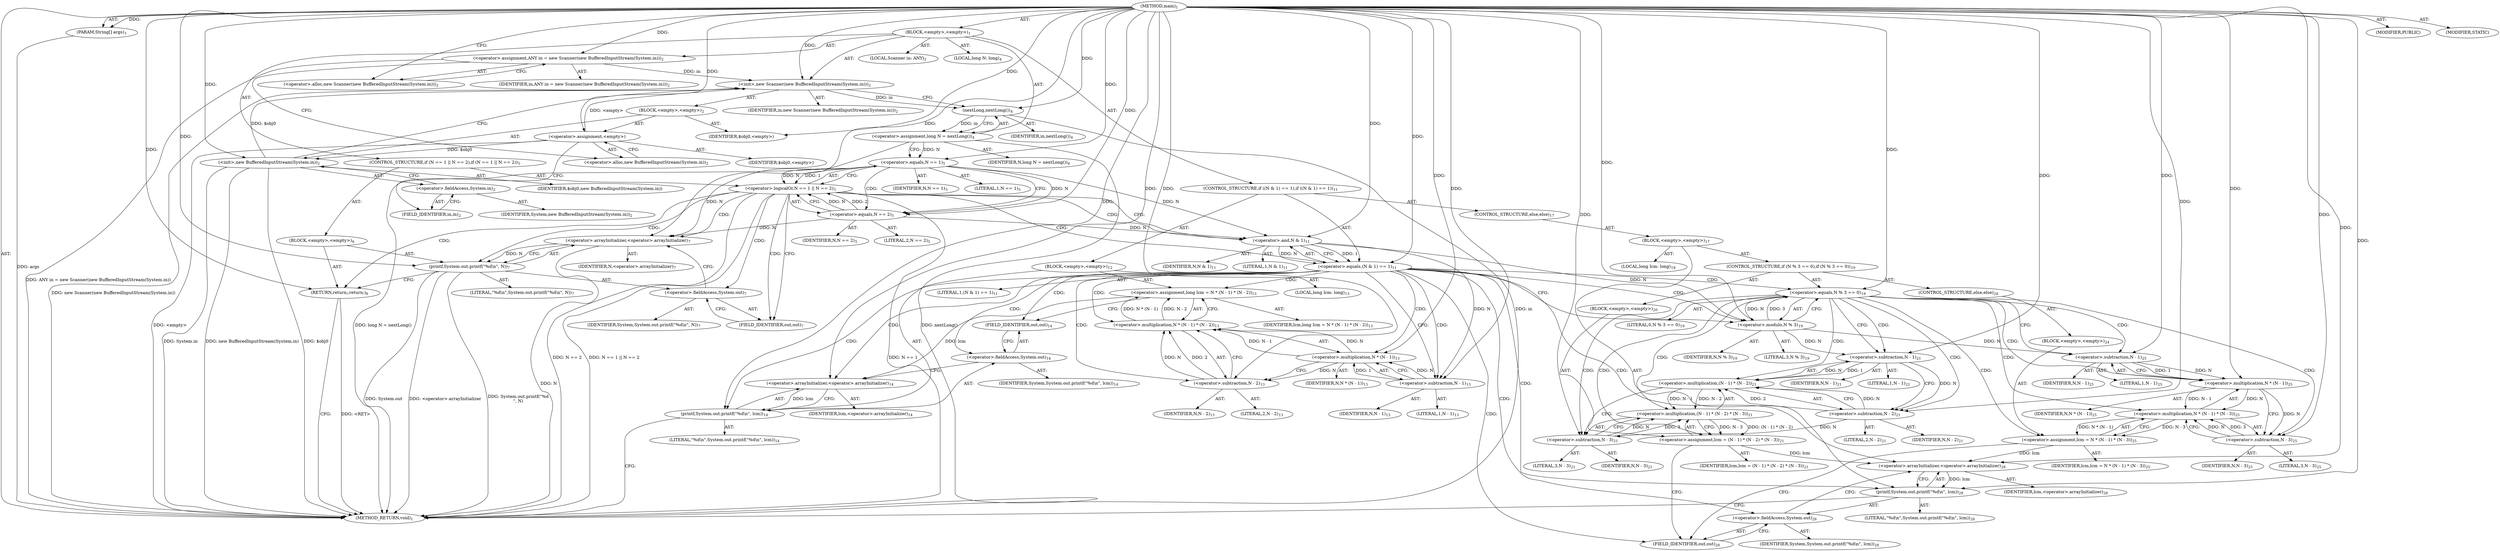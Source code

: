 digraph "main" {  
"19" [label = <(METHOD,main)<SUB>1</SUB>> ]
"20" [label = <(PARAM,String[] args)<SUB>1</SUB>> ]
"21" [label = <(BLOCK,&lt;empty&gt;,&lt;empty&gt;)<SUB>1</SUB>> ]
"4" [label = <(LOCAL,Scanner in: ANY)<SUB>2</SUB>> ]
"22" [label = <(&lt;operator&gt;.assignment,ANY in = new Scanner(new BufferedInputStream(System.in)))<SUB>2</SUB>> ]
"23" [label = <(IDENTIFIER,in,ANY in = new Scanner(new BufferedInputStream(System.in)))<SUB>2</SUB>> ]
"24" [label = <(&lt;operator&gt;.alloc,new Scanner(new BufferedInputStream(System.in)))<SUB>2</SUB>> ]
"25" [label = <(&lt;init&gt;,new Scanner(new BufferedInputStream(System.in)))<SUB>2</SUB>> ]
"3" [label = <(IDENTIFIER,in,new Scanner(new BufferedInputStream(System.in)))<SUB>2</SUB>> ]
"26" [label = <(BLOCK,&lt;empty&gt;,&lt;empty&gt;)<SUB>2</SUB>> ]
"27" [label = <(&lt;operator&gt;.assignment,&lt;empty&gt;)> ]
"28" [label = <(IDENTIFIER,$obj0,&lt;empty&gt;)> ]
"29" [label = <(&lt;operator&gt;.alloc,new BufferedInputStream(System.in))<SUB>2</SUB>> ]
"30" [label = <(&lt;init&gt;,new BufferedInputStream(System.in))<SUB>2</SUB>> ]
"31" [label = <(IDENTIFIER,$obj0,new BufferedInputStream(System.in))> ]
"32" [label = <(&lt;operator&gt;.fieldAccess,System.in)<SUB>2</SUB>> ]
"33" [label = <(IDENTIFIER,System,new BufferedInputStream(System.in))<SUB>2</SUB>> ]
"34" [label = <(FIELD_IDENTIFIER,in,in)<SUB>2</SUB>> ]
"35" [label = <(IDENTIFIER,$obj0,&lt;empty&gt;)> ]
"36" [label = <(LOCAL,long N: long)<SUB>4</SUB>> ]
"37" [label = <(&lt;operator&gt;.assignment,long N = nextLong())<SUB>4</SUB>> ]
"38" [label = <(IDENTIFIER,N,long N = nextLong())<SUB>4</SUB>> ]
"39" [label = <(nextLong,nextLong())<SUB>4</SUB>> ]
"40" [label = <(IDENTIFIER,in,nextLong())<SUB>4</SUB>> ]
"41" [label = <(CONTROL_STRUCTURE,if (N == 1 || N == 2),if (N == 1 || N == 2))<SUB>5</SUB>> ]
"42" [label = <(&lt;operator&gt;.logicalOr,N == 1 || N == 2)<SUB>5</SUB>> ]
"43" [label = <(&lt;operator&gt;.equals,N == 1)<SUB>5</SUB>> ]
"44" [label = <(IDENTIFIER,N,N == 1)<SUB>5</SUB>> ]
"45" [label = <(LITERAL,1,N == 1)<SUB>5</SUB>> ]
"46" [label = <(&lt;operator&gt;.equals,N == 2)<SUB>5</SUB>> ]
"47" [label = <(IDENTIFIER,N,N == 2)<SUB>5</SUB>> ]
"48" [label = <(LITERAL,2,N == 2)<SUB>5</SUB>> ]
"49" [label = <(BLOCK,&lt;empty&gt;,&lt;empty&gt;)<SUB>6</SUB>> ]
"50" [label = <(printf,System.out.printf(&quot;%d\n&quot;, N))<SUB>7</SUB>> ]
"51" [label = <(&lt;operator&gt;.fieldAccess,System.out)<SUB>7</SUB>> ]
"52" [label = <(IDENTIFIER,System,System.out.printf(&quot;%d\n&quot;, N))<SUB>7</SUB>> ]
"53" [label = <(FIELD_IDENTIFIER,out,out)<SUB>7</SUB>> ]
"54" [label = <(LITERAL,&quot;%d\n&quot;,System.out.printf(&quot;%d\n&quot;, N))<SUB>7</SUB>> ]
"55" [label = <(&lt;operator&gt;.arrayInitializer,&lt;operator&gt;.arrayInitializer)<SUB>7</SUB>> ]
"56" [label = <(IDENTIFIER,N,&lt;operator&gt;.arrayInitializer)<SUB>7</SUB>> ]
"57" [label = <(RETURN,return;,return;)<SUB>8</SUB>> ]
"58" [label = <(CONTROL_STRUCTURE,if ((N &amp; 1) == 1),if ((N &amp; 1) == 1))<SUB>11</SUB>> ]
"59" [label = <(&lt;operator&gt;.equals,(N &amp; 1) == 1)<SUB>11</SUB>> ]
"60" [label = <(&lt;operator&gt;.and,N &amp; 1)<SUB>11</SUB>> ]
"61" [label = <(IDENTIFIER,N,N &amp; 1)<SUB>11</SUB>> ]
"62" [label = <(LITERAL,1,N &amp; 1)<SUB>11</SUB>> ]
"63" [label = <(LITERAL,1,(N &amp; 1) == 1)<SUB>11</SUB>> ]
"64" [label = <(BLOCK,&lt;empty&gt;,&lt;empty&gt;)<SUB>12</SUB>> ]
"65" [label = <(LOCAL,long lcm: long)<SUB>13</SUB>> ]
"66" [label = <(&lt;operator&gt;.assignment,long lcm = N * (N - 1) * (N - 2))<SUB>13</SUB>> ]
"67" [label = <(IDENTIFIER,lcm,long lcm = N * (N - 1) * (N - 2))<SUB>13</SUB>> ]
"68" [label = <(&lt;operator&gt;.multiplication,N * (N - 1) * (N - 2))<SUB>13</SUB>> ]
"69" [label = <(&lt;operator&gt;.multiplication,N * (N - 1))<SUB>13</SUB>> ]
"70" [label = <(IDENTIFIER,N,N * (N - 1))<SUB>13</SUB>> ]
"71" [label = <(&lt;operator&gt;.subtraction,N - 1)<SUB>13</SUB>> ]
"72" [label = <(IDENTIFIER,N,N - 1)<SUB>13</SUB>> ]
"73" [label = <(LITERAL,1,N - 1)<SUB>13</SUB>> ]
"74" [label = <(&lt;operator&gt;.subtraction,N - 2)<SUB>13</SUB>> ]
"75" [label = <(IDENTIFIER,N,N - 2)<SUB>13</SUB>> ]
"76" [label = <(LITERAL,2,N - 2)<SUB>13</SUB>> ]
"77" [label = <(printf,System.out.printf(&quot;%d\n&quot;, lcm))<SUB>14</SUB>> ]
"78" [label = <(&lt;operator&gt;.fieldAccess,System.out)<SUB>14</SUB>> ]
"79" [label = <(IDENTIFIER,System,System.out.printf(&quot;%d\n&quot;, lcm))<SUB>14</SUB>> ]
"80" [label = <(FIELD_IDENTIFIER,out,out)<SUB>14</SUB>> ]
"81" [label = <(LITERAL,&quot;%d\n&quot;,System.out.printf(&quot;%d\n&quot;, lcm))<SUB>14</SUB>> ]
"82" [label = <(&lt;operator&gt;.arrayInitializer,&lt;operator&gt;.arrayInitializer)<SUB>14</SUB>> ]
"83" [label = <(IDENTIFIER,lcm,&lt;operator&gt;.arrayInitializer)<SUB>14</SUB>> ]
"84" [label = <(CONTROL_STRUCTURE,else,else)<SUB>17</SUB>> ]
"85" [label = <(BLOCK,&lt;empty&gt;,&lt;empty&gt;)<SUB>17</SUB>> ]
"86" [label = <(LOCAL,long lcm: long)<SUB>18</SUB>> ]
"87" [label = <(CONTROL_STRUCTURE,if (N % 3 == 0),if (N % 3 == 0))<SUB>19</SUB>> ]
"88" [label = <(&lt;operator&gt;.equals,N % 3 == 0)<SUB>19</SUB>> ]
"89" [label = <(&lt;operator&gt;.modulo,N % 3)<SUB>19</SUB>> ]
"90" [label = <(IDENTIFIER,N,N % 3)<SUB>19</SUB>> ]
"91" [label = <(LITERAL,3,N % 3)<SUB>19</SUB>> ]
"92" [label = <(LITERAL,0,N % 3 == 0)<SUB>19</SUB>> ]
"93" [label = <(BLOCK,&lt;empty&gt;,&lt;empty&gt;)<SUB>20</SUB>> ]
"94" [label = <(&lt;operator&gt;.assignment,lcm = (N - 1) * (N - 2) * (N - 3))<SUB>21</SUB>> ]
"95" [label = <(IDENTIFIER,lcm,lcm = (N - 1) * (N - 2) * (N - 3))<SUB>21</SUB>> ]
"96" [label = <(&lt;operator&gt;.multiplication,(N - 1) * (N - 2) * (N - 3))<SUB>21</SUB>> ]
"97" [label = <(&lt;operator&gt;.multiplication,(N - 1) * (N - 2))<SUB>21</SUB>> ]
"98" [label = <(&lt;operator&gt;.subtraction,N - 1)<SUB>21</SUB>> ]
"99" [label = <(IDENTIFIER,N,N - 1)<SUB>21</SUB>> ]
"100" [label = <(LITERAL,1,N - 1)<SUB>21</SUB>> ]
"101" [label = <(&lt;operator&gt;.subtraction,N - 2)<SUB>21</SUB>> ]
"102" [label = <(IDENTIFIER,N,N - 2)<SUB>21</SUB>> ]
"103" [label = <(LITERAL,2,N - 2)<SUB>21</SUB>> ]
"104" [label = <(&lt;operator&gt;.subtraction,N - 3)<SUB>21</SUB>> ]
"105" [label = <(IDENTIFIER,N,N - 3)<SUB>21</SUB>> ]
"106" [label = <(LITERAL,3,N - 3)<SUB>21</SUB>> ]
"107" [label = <(CONTROL_STRUCTURE,else,else)<SUB>24</SUB>> ]
"108" [label = <(BLOCK,&lt;empty&gt;,&lt;empty&gt;)<SUB>24</SUB>> ]
"109" [label = <(&lt;operator&gt;.assignment,lcm = N * (N - 1) * (N - 3))<SUB>25</SUB>> ]
"110" [label = <(IDENTIFIER,lcm,lcm = N * (N - 1) * (N - 3))<SUB>25</SUB>> ]
"111" [label = <(&lt;operator&gt;.multiplication,N * (N - 1) * (N - 3))<SUB>25</SUB>> ]
"112" [label = <(&lt;operator&gt;.multiplication,N * (N - 1))<SUB>25</SUB>> ]
"113" [label = <(IDENTIFIER,N,N * (N - 1))<SUB>25</SUB>> ]
"114" [label = <(&lt;operator&gt;.subtraction,N - 1)<SUB>25</SUB>> ]
"115" [label = <(IDENTIFIER,N,N - 1)<SUB>25</SUB>> ]
"116" [label = <(LITERAL,1,N - 1)<SUB>25</SUB>> ]
"117" [label = <(&lt;operator&gt;.subtraction,N - 3)<SUB>25</SUB>> ]
"118" [label = <(IDENTIFIER,N,N - 3)<SUB>25</SUB>> ]
"119" [label = <(LITERAL,3,N - 3)<SUB>25</SUB>> ]
"120" [label = <(printf,System.out.printf(&quot;%d\n&quot;, lcm))<SUB>28</SUB>> ]
"121" [label = <(&lt;operator&gt;.fieldAccess,System.out)<SUB>28</SUB>> ]
"122" [label = <(IDENTIFIER,System,System.out.printf(&quot;%d\n&quot;, lcm))<SUB>28</SUB>> ]
"123" [label = <(FIELD_IDENTIFIER,out,out)<SUB>28</SUB>> ]
"124" [label = <(LITERAL,&quot;%d\n&quot;,System.out.printf(&quot;%d\n&quot;, lcm))<SUB>28</SUB>> ]
"125" [label = <(&lt;operator&gt;.arrayInitializer,&lt;operator&gt;.arrayInitializer)<SUB>28</SUB>> ]
"126" [label = <(IDENTIFIER,lcm,&lt;operator&gt;.arrayInitializer)<SUB>28</SUB>> ]
"127" [label = <(MODIFIER,PUBLIC)> ]
"128" [label = <(MODIFIER,STATIC)> ]
"129" [label = <(METHOD_RETURN,void)<SUB>1</SUB>> ]
  "19" -> "20"  [ label = "AST: "] 
  "19" -> "21"  [ label = "AST: "] 
  "19" -> "127"  [ label = "AST: "] 
  "19" -> "128"  [ label = "AST: "] 
  "19" -> "129"  [ label = "AST: "] 
  "21" -> "4"  [ label = "AST: "] 
  "21" -> "22"  [ label = "AST: "] 
  "21" -> "25"  [ label = "AST: "] 
  "21" -> "36"  [ label = "AST: "] 
  "21" -> "37"  [ label = "AST: "] 
  "21" -> "41"  [ label = "AST: "] 
  "21" -> "58"  [ label = "AST: "] 
  "22" -> "23"  [ label = "AST: "] 
  "22" -> "24"  [ label = "AST: "] 
  "25" -> "3"  [ label = "AST: "] 
  "25" -> "26"  [ label = "AST: "] 
  "26" -> "27"  [ label = "AST: "] 
  "26" -> "30"  [ label = "AST: "] 
  "26" -> "35"  [ label = "AST: "] 
  "27" -> "28"  [ label = "AST: "] 
  "27" -> "29"  [ label = "AST: "] 
  "30" -> "31"  [ label = "AST: "] 
  "30" -> "32"  [ label = "AST: "] 
  "32" -> "33"  [ label = "AST: "] 
  "32" -> "34"  [ label = "AST: "] 
  "37" -> "38"  [ label = "AST: "] 
  "37" -> "39"  [ label = "AST: "] 
  "39" -> "40"  [ label = "AST: "] 
  "41" -> "42"  [ label = "AST: "] 
  "41" -> "49"  [ label = "AST: "] 
  "42" -> "43"  [ label = "AST: "] 
  "42" -> "46"  [ label = "AST: "] 
  "43" -> "44"  [ label = "AST: "] 
  "43" -> "45"  [ label = "AST: "] 
  "46" -> "47"  [ label = "AST: "] 
  "46" -> "48"  [ label = "AST: "] 
  "49" -> "50"  [ label = "AST: "] 
  "49" -> "57"  [ label = "AST: "] 
  "50" -> "51"  [ label = "AST: "] 
  "50" -> "54"  [ label = "AST: "] 
  "50" -> "55"  [ label = "AST: "] 
  "51" -> "52"  [ label = "AST: "] 
  "51" -> "53"  [ label = "AST: "] 
  "55" -> "56"  [ label = "AST: "] 
  "58" -> "59"  [ label = "AST: "] 
  "58" -> "64"  [ label = "AST: "] 
  "58" -> "84"  [ label = "AST: "] 
  "59" -> "60"  [ label = "AST: "] 
  "59" -> "63"  [ label = "AST: "] 
  "60" -> "61"  [ label = "AST: "] 
  "60" -> "62"  [ label = "AST: "] 
  "64" -> "65"  [ label = "AST: "] 
  "64" -> "66"  [ label = "AST: "] 
  "64" -> "77"  [ label = "AST: "] 
  "66" -> "67"  [ label = "AST: "] 
  "66" -> "68"  [ label = "AST: "] 
  "68" -> "69"  [ label = "AST: "] 
  "68" -> "74"  [ label = "AST: "] 
  "69" -> "70"  [ label = "AST: "] 
  "69" -> "71"  [ label = "AST: "] 
  "71" -> "72"  [ label = "AST: "] 
  "71" -> "73"  [ label = "AST: "] 
  "74" -> "75"  [ label = "AST: "] 
  "74" -> "76"  [ label = "AST: "] 
  "77" -> "78"  [ label = "AST: "] 
  "77" -> "81"  [ label = "AST: "] 
  "77" -> "82"  [ label = "AST: "] 
  "78" -> "79"  [ label = "AST: "] 
  "78" -> "80"  [ label = "AST: "] 
  "82" -> "83"  [ label = "AST: "] 
  "84" -> "85"  [ label = "AST: "] 
  "85" -> "86"  [ label = "AST: "] 
  "85" -> "87"  [ label = "AST: "] 
  "85" -> "120"  [ label = "AST: "] 
  "87" -> "88"  [ label = "AST: "] 
  "87" -> "93"  [ label = "AST: "] 
  "87" -> "107"  [ label = "AST: "] 
  "88" -> "89"  [ label = "AST: "] 
  "88" -> "92"  [ label = "AST: "] 
  "89" -> "90"  [ label = "AST: "] 
  "89" -> "91"  [ label = "AST: "] 
  "93" -> "94"  [ label = "AST: "] 
  "94" -> "95"  [ label = "AST: "] 
  "94" -> "96"  [ label = "AST: "] 
  "96" -> "97"  [ label = "AST: "] 
  "96" -> "104"  [ label = "AST: "] 
  "97" -> "98"  [ label = "AST: "] 
  "97" -> "101"  [ label = "AST: "] 
  "98" -> "99"  [ label = "AST: "] 
  "98" -> "100"  [ label = "AST: "] 
  "101" -> "102"  [ label = "AST: "] 
  "101" -> "103"  [ label = "AST: "] 
  "104" -> "105"  [ label = "AST: "] 
  "104" -> "106"  [ label = "AST: "] 
  "107" -> "108"  [ label = "AST: "] 
  "108" -> "109"  [ label = "AST: "] 
  "109" -> "110"  [ label = "AST: "] 
  "109" -> "111"  [ label = "AST: "] 
  "111" -> "112"  [ label = "AST: "] 
  "111" -> "117"  [ label = "AST: "] 
  "112" -> "113"  [ label = "AST: "] 
  "112" -> "114"  [ label = "AST: "] 
  "114" -> "115"  [ label = "AST: "] 
  "114" -> "116"  [ label = "AST: "] 
  "117" -> "118"  [ label = "AST: "] 
  "117" -> "119"  [ label = "AST: "] 
  "120" -> "121"  [ label = "AST: "] 
  "120" -> "124"  [ label = "AST: "] 
  "120" -> "125"  [ label = "AST: "] 
  "121" -> "122"  [ label = "AST: "] 
  "121" -> "123"  [ label = "AST: "] 
  "125" -> "126"  [ label = "AST: "] 
  "22" -> "29"  [ label = "CFG: "] 
  "25" -> "39"  [ label = "CFG: "] 
  "37" -> "43"  [ label = "CFG: "] 
  "24" -> "22"  [ label = "CFG: "] 
  "39" -> "37"  [ label = "CFG: "] 
  "42" -> "53"  [ label = "CFG: "] 
  "42" -> "60"  [ label = "CFG: "] 
  "59" -> "71"  [ label = "CFG: "] 
  "59" -> "89"  [ label = "CFG: "] 
  "27" -> "34"  [ label = "CFG: "] 
  "30" -> "25"  [ label = "CFG: "] 
  "43" -> "42"  [ label = "CFG: "] 
  "43" -> "46"  [ label = "CFG: "] 
  "46" -> "42"  [ label = "CFG: "] 
  "50" -> "57"  [ label = "CFG: "] 
  "57" -> "129"  [ label = "CFG: "] 
  "60" -> "59"  [ label = "CFG: "] 
  "66" -> "80"  [ label = "CFG: "] 
  "77" -> "129"  [ label = "CFG: "] 
  "29" -> "27"  [ label = "CFG: "] 
  "32" -> "30"  [ label = "CFG: "] 
  "51" -> "55"  [ label = "CFG: "] 
  "55" -> "50"  [ label = "CFG: "] 
  "68" -> "66"  [ label = "CFG: "] 
  "78" -> "82"  [ label = "CFG: "] 
  "82" -> "77"  [ label = "CFG: "] 
  "120" -> "129"  [ label = "CFG: "] 
  "34" -> "32"  [ label = "CFG: "] 
  "53" -> "51"  [ label = "CFG: "] 
  "69" -> "74"  [ label = "CFG: "] 
  "74" -> "68"  [ label = "CFG: "] 
  "80" -> "78"  [ label = "CFG: "] 
  "88" -> "98"  [ label = "CFG: "] 
  "88" -> "114"  [ label = "CFG: "] 
  "121" -> "125"  [ label = "CFG: "] 
  "125" -> "120"  [ label = "CFG: "] 
  "71" -> "69"  [ label = "CFG: "] 
  "89" -> "88"  [ label = "CFG: "] 
  "94" -> "123"  [ label = "CFG: "] 
  "123" -> "121"  [ label = "CFG: "] 
  "96" -> "94"  [ label = "CFG: "] 
  "109" -> "123"  [ label = "CFG: "] 
  "97" -> "104"  [ label = "CFG: "] 
  "104" -> "96"  [ label = "CFG: "] 
  "111" -> "109"  [ label = "CFG: "] 
  "98" -> "101"  [ label = "CFG: "] 
  "101" -> "97"  [ label = "CFG: "] 
  "112" -> "117"  [ label = "CFG: "] 
  "117" -> "111"  [ label = "CFG: "] 
  "114" -> "112"  [ label = "CFG: "] 
  "19" -> "24"  [ label = "CFG: "] 
  "57" -> "129"  [ label = "DDG: &lt;RET&gt;"] 
  "20" -> "129"  [ label = "DDG: args"] 
  "22" -> "129"  [ label = "DDG: ANY in = new Scanner(new BufferedInputStream(System.in))"] 
  "27" -> "129"  [ label = "DDG: &lt;empty&gt;"] 
  "30" -> "129"  [ label = "DDG: $obj0"] 
  "30" -> "129"  [ label = "DDG: System.in"] 
  "30" -> "129"  [ label = "DDG: new BufferedInputStream(System.in)"] 
  "25" -> "129"  [ label = "DDG: new Scanner(new BufferedInputStream(System.in))"] 
  "39" -> "129"  [ label = "DDG: in"] 
  "37" -> "129"  [ label = "DDG: nextLong()"] 
  "37" -> "129"  [ label = "DDG: long N = nextLong()"] 
  "42" -> "129"  [ label = "DDG: N == 1"] 
  "42" -> "129"  [ label = "DDG: N == 2"] 
  "42" -> "129"  [ label = "DDG: N == 1 || N == 2"] 
  "50" -> "129"  [ label = "DDG: System.out"] 
  "55" -> "129"  [ label = "DDG: N"] 
  "50" -> "129"  [ label = "DDG: &lt;operator&gt;.arrayInitializer"] 
  "50" -> "129"  [ label = "DDG: System.out.printf(&quot;%d\n&quot;, N)"] 
  "19" -> "20"  [ label = "DDG: "] 
  "19" -> "22"  [ label = "DDG: "] 
  "39" -> "37"  [ label = "DDG: in"] 
  "22" -> "25"  [ label = "DDG: in"] 
  "19" -> "25"  [ label = "DDG: "] 
  "27" -> "25"  [ label = "DDG: &lt;empty&gt;"] 
  "30" -> "25"  [ label = "DDG: $obj0"] 
  "19" -> "27"  [ label = "DDG: "] 
  "19" -> "35"  [ label = "DDG: "] 
  "25" -> "39"  [ label = "DDG: in"] 
  "19" -> "39"  [ label = "DDG: "] 
  "43" -> "42"  [ label = "DDG: N"] 
  "43" -> "42"  [ label = "DDG: 1"] 
  "46" -> "42"  [ label = "DDG: N"] 
  "46" -> "42"  [ label = "DDG: 2"] 
  "19" -> "57"  [ label = "DDG: "] 
  "60" -> "59"  [ label = "DDG: N"] 
  "60" -> "59"  [ label = "DDG: 1"] 
  "19" -> "59"  [ label = "DDG: "] 
  "68" -> "66"  [ label = "DDG: N * (N - 1)"] 
  "68" -> "66"  [ label = "DDG: N - 2"] 
  "27" -> "30"  [ label = "DDG: $obj0"] 
  "19" -> "30"  [ label = "DDG: "] 
  "37" -> "43"  [ label = "DDG: N"] 
  "19" -> "43"  [ label = "DDG: "] 
  "43" -> "46"  [ label = "DDG: N"] 
  "19" -> "46"  [ label = "DDG: "] 
  "19" -> "50"  [ label = "DDG: "] 
  "55" -> "50"  [ label = "DDG: N"] 
  "43" -> "60"  [ label = "DDG: N"] 
  "46" -> "60"  [ label = "DDG: N"] 
  "19" -> "60"  [ label = "DDG: "] 
  "19" -> "77"  [ label = "DDG: "] 
  "82" -> "77"  [ label = "DDG: lcm"] 
  "43" -> "55"  [ label = "DDG: N"] 
  "46" -> "55"  [ label = "DDG: N"] 
  "19" -> "55"  [ label = "DDG: "] 
  "69" -> "68"  [ label = "DDG: N"] 
  "69" -> "68"  [ label = "DDG: N - 1"] 
  "74" -> "68"  [ label = "DDG: N"] 
  "74" -> "68"  [ label = "DDG: 2"] 
  "66" -> "82"  [ label = "DDG: lcm"] 
  "19" -> "82"  [ label = "DDG: "] 
  "19" -> "120"  [ label = "DDG: "] 
  "125" -> "120"  [ label = "DDG: lcm"] 
  "71" -> "69"  [ label = "DDG: N"] 
  "19" -> "69"  [ label = "DDG: "] 
  "71" -> "69"  [ label = "DDG: 1"] 
  "69" -> "74"  [ label = "DDG: N"] 
  "19" -> "74"  [ label = "DDG: "] 
  "89" -> "88"  [ label = "DDG: N"] 
  "89" -> "88"  [ label = "DDG: 3"] 
  "19" -> "88"  [ label = "DDG: "] 
  "96" -> "94"  [ label = "DDG: (N - 1) * (N - 2)"] 
  "96" -> "94"  [ label = "DDG: N - 3"] 
  "109" -> "125"  [ label = "DDG: lcm"] 
  "94" -> "125"  [ label = "DDG: lcm"] 
  "19" -> "125"  [ label = "DDG: "] 
  "60" -> "71"  [ label = "DDG: N"] 
  "19" -> "71"  [ label = "DDG: "] 
  "60" -> "89"  [ label = "DDG: N"] 
  "19" -> "89"  [ label = "DDG: "] 
  "111" -> "109"  [ label = "DDG: N * (N - 1)"] 
  "111" -> "109"  [ label = "DDG: N - 3"] 
  "97" -> "96"  [ label = "DDG: N - 1"] 
  "97" -> "96"  [ label = "DDG: N - 2"] 
  "104" -> "96"  [ label = "DDG: N"] 
  "104" -> "96"  [ label = "DDG: 3"] 
  "98" -> "97"  [ label = "DDG: N"] 
  "98" -> "97"  [ label = "DDG: 1"] 
  "101" -> "97"  [ label = "DDG: N"] 
  "101" -> "97"  [ label = "DDG: 2"] 
  "101" -> "104"  [ label = "DDG: N"] 
  "19" -> "104"  [ label = "DDG: "] 
  "112" -> "111"  [ label = "DDG: N"] 
  "112" -> "111"  [ label = "DDG: N - 1"] 
  "117" -> "111"  [ label = "DDG: N"] 
  "117" -> "111"  [ label = "DDG: 3"] 
  "89" -> "98"  [ label = "DDG: N"] 
  "19" -> "98"  [ label = "DDG: "] 
  "98" -> "101"  [ label = "DDG: N"] 
  "19" -> "101"  [ label = "DDG: "] 
  "114" -> "112"  [ label = "DDG: N"] 
  "19" -> "112"  [ label = "DDG: "] 
  "114" -> "112"  [ label = "DDG: 1"] 
  "112" -> "117"  [ label = "DDG: N"] 
  "19" -> "117"  [ label = "DDG: "] 
  "89" -> "114"  [ label = "DDG: N"] 
  "19" -> "114"  [ label = "DDG: "] 
  "42" -> "60"  [ label = "CDG: "] 
  "42" -> "51"  [ label = "CDG: "] 
  "42" -> "57"  [ label = "CDG: "] 
  "42" -> "50"  [ label = "CDG: "] 
  "42" -> "59"  [ label = "CDG: "] 
  "42" -> "53"  [ label = "CDG: "] 
  "42" -> "55"  [ label = "CDG: "] 
  "59" -> "68"  [ label = "CDG: "] 
  "59" -> "77"  [ label = "CDG: "] 
  "59" -> "89"  [ label = "CDG: "] 
  "59" -> "66"  [ label = "CDG: "] 
  "59" -> "120"  [ label = "CDG: "] 
  "59" -> "69"  [ label = "CDG: "] 
  "59" -> "74"  [ label = "CDG: "] 
  "59" -> "121"  [ label = "CDG: "] 
  "59" -> "123"  [ label = "CDG: "] 
  "59" -> "82"  [ label = "CDG: "] 
  "59" -> "80"  [ label = "CDG: "] 
  "59" -> "71"  [ label = "CDG: "] 
  "59" -> "88"  [ label = "CDG: "] 
  "59" -> "125"  [ label = "CDG: "] 
  "59" -> "78"  [ label = "CDG: "] 
  "43" -> "46"  [ label = "CDG: "] 
  "88" -> "94"  [ label = "CDG: "] 
  "88" -> "96"  [ label = "CDG: "] 
  "88" -> "98"  [ label = "CDG: "] 
  "88" -> "114"  [ label = "CDG: "] 
  "88" -> "104"  [ label = "CDG: "] 
  "88" -> "97"  [ label = "CDG: "] 
  "88" -> "112"  [ label = "CDG: "] 
  "88" -> "101"  [ label = "CDG: "] 
  "88" -> "117"  [ label = "CDG: "] 
  "88" -> "111"  [ label = "CDG: "] 
  "88" -> "109"  [ label = "CDG: "] 
}
